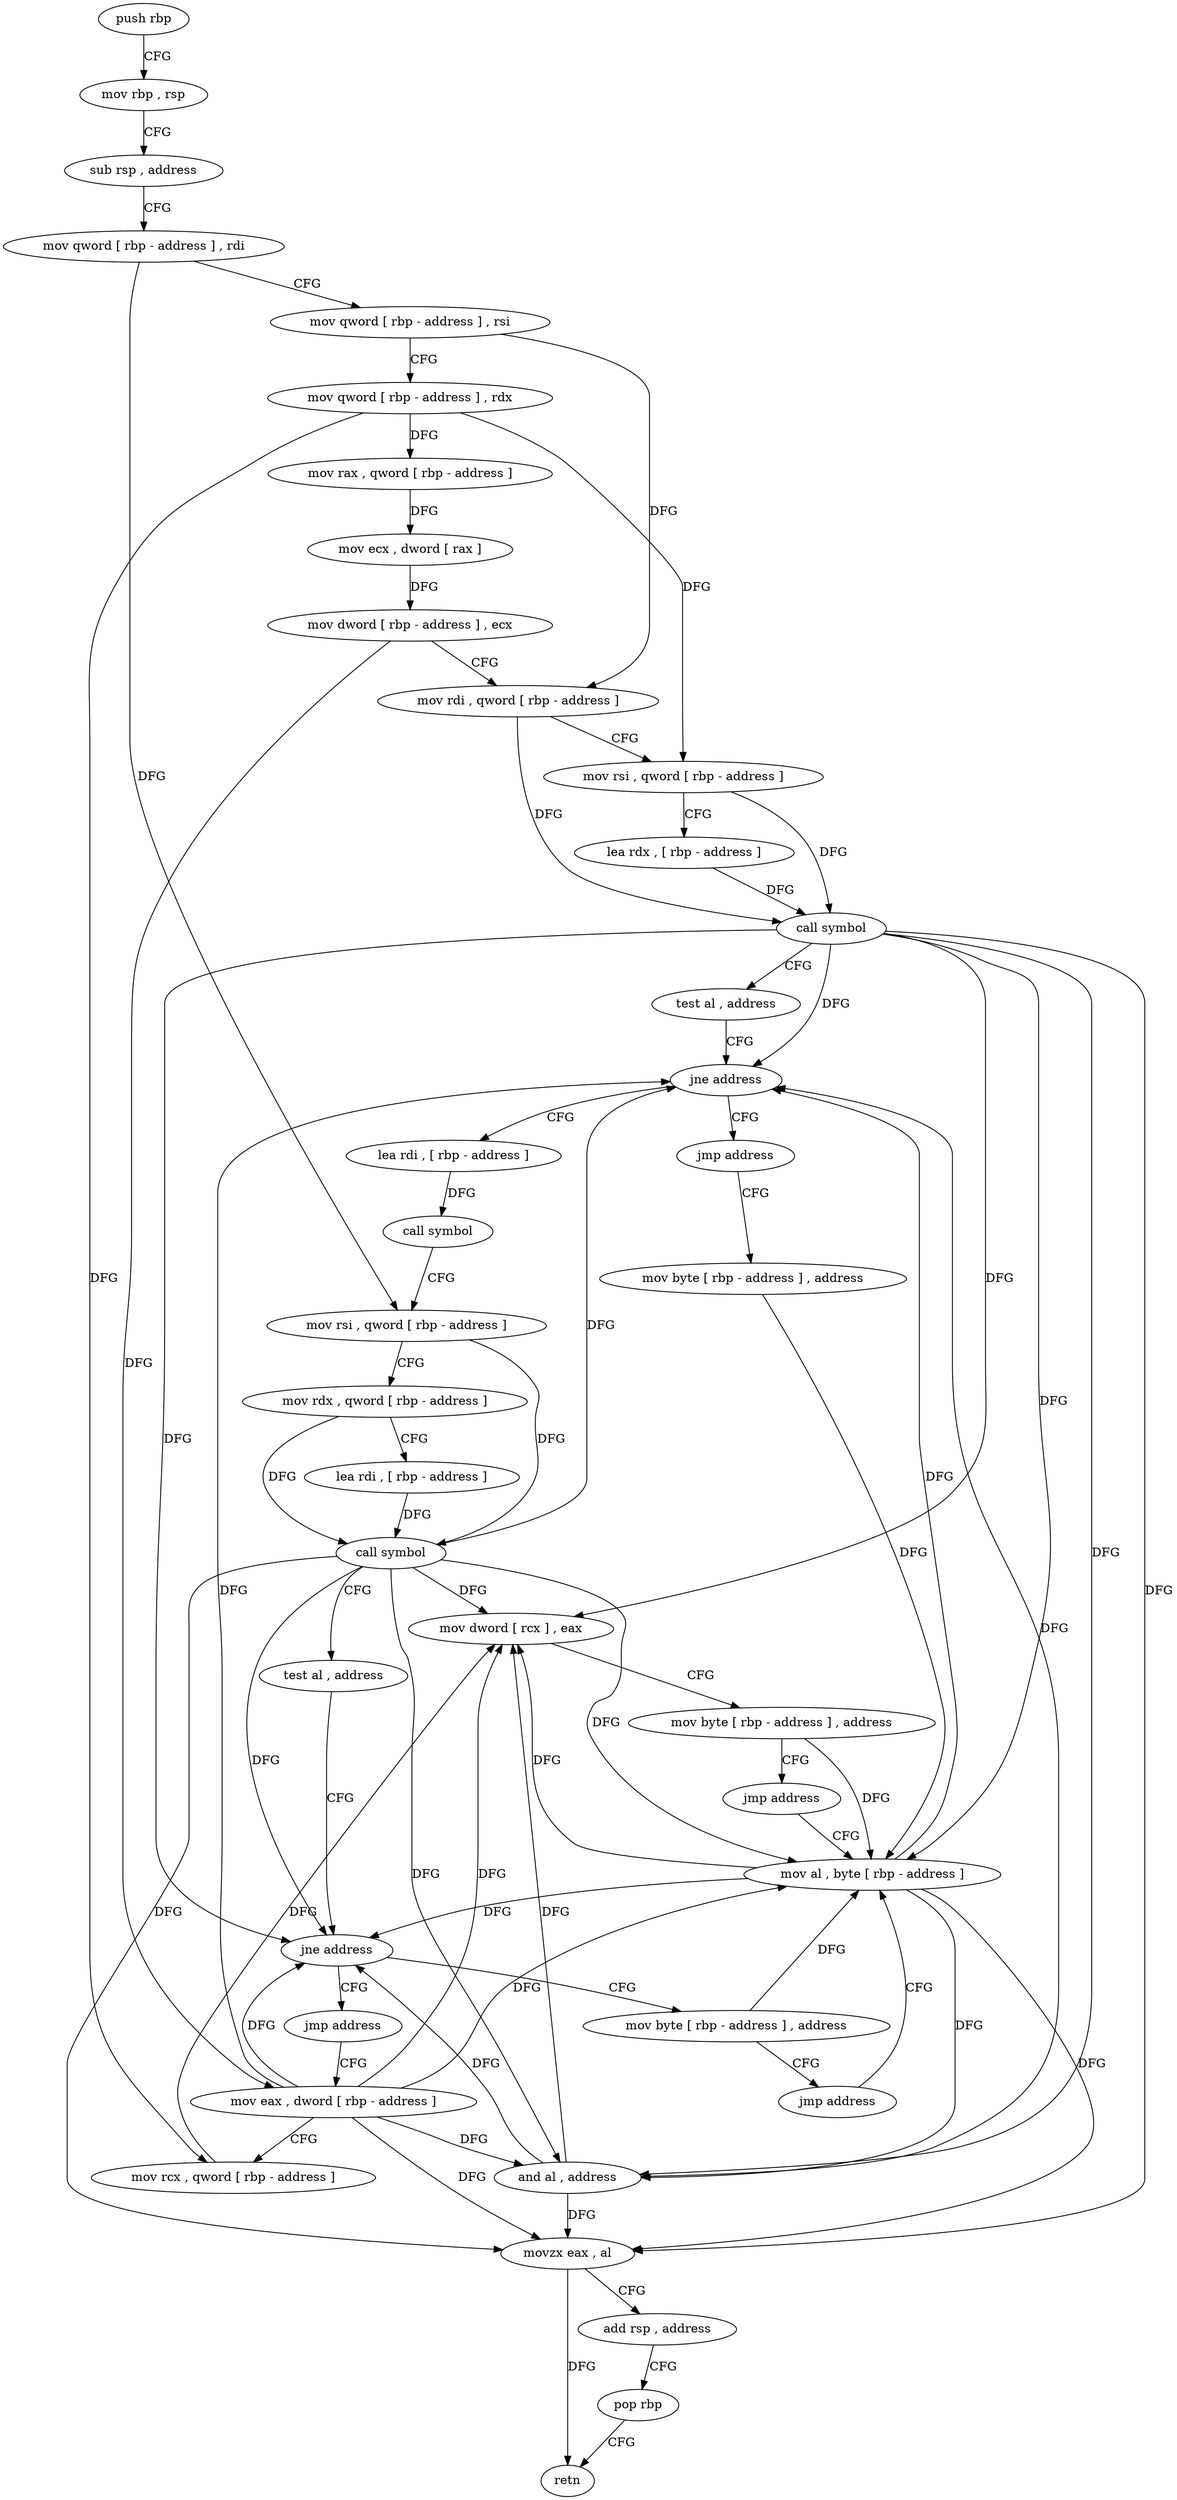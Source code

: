 digraph "func" {
"4276272" [label = "push rbp" ]
"4276273" [label = "mov rbp , rsp" ]
"4276276" [label = "sub rsp , address" ]
"4276280" [label = "mov qword [ rbp - address ] , rdi" ]
"4276284" [label = "mov qword [ rbp - address ] , rsi" ]
"4276288" [label = "mov qword [ rbp - address ] , rdx" ]
"4276292" [label = "mov rax , qword [ rbp - address ]" ]
"4276296" [label = "mov ecx , dword [ rax ]" ]
"4276298" [label = "mov dword [ rbp - address ] , ecx" ]
"4276301" [label = "mov rdi , qword [ rbp - address ]" ]
"4276305" [label = "mov rsi , qword [ rbp - address ]" ]
"4276309" [label = "lea rdx , [ rbp - address ]" ]
"4276313" [label = "call symbol" ]
"4276318" [label = "test al , address" ]
"4276320" [label = "jne address" ]
"4276331" [label = "lea rdi , [ rbp - address ]" ]
"4276326" [label = "jmp address" ]
"4276335" [label = "call symbol" ]
"4276340" [label = "mov rsi , qword [ rbp - address ]" ]
"4276344" [label = "mov rdx , qword [ rbp - address ]" ]
"4276348" [label = "lea rdi , [ rbp - address ]" ]
"4276352" [label = "call symbol" ]
"4276357" [label = "test al , address" ]
"4276359" [label = "jne address" ]
"4276370" [label = "mov byte [ rbp - address ] , address" ]
"4276365" [label = "jmp address" ]
"4276397" [label = "mov byte [ rbp - address ] , address" ]
"4276374" [label = "jmp address" ]
"4276401" [label = "mov al , byte [ rbp - address ]" ]
"4276379" [label = "mov eax , dword [ rbp - address ]" ]
"4276404" [label = "and al , address" ]
"4276406" [label = "movzx eax , al" ]
"4276409" [label = "add rsp , address" ]
"4276413" [label = "pop rbp" ]
"4276414" [label = "retn" ]
"4276382" [label = "mov rcx , qword [ rbp - address ]" ]
"4276386" [label = "mov dword [ rcx ] , eax" ]
"4276388" [label = "mov byte [ rbp - address ] , address" ]
"4276392" [label = "jmp address" ]
"4276272" -> "4276273" [ label = "CFG" ]
"4276273" -> "4276276" [ label = "CFG" ]
"4276276" -> "4276280" [ label = "CFG" ]
"4276280" -> "4276284" [ label = "CFG" ]
"4276280" -> "4276340" [ label = "DFG" ]
"4276284" -> "4276288" [ label = "CFG" ]
"4276284" -> "4276301" [ label = "DFG" ]
"4276288" -> "4276292" [ label = "DFG" ]
"4276288" -> "4276305" [ label = "DFG" ]
"4276288" -> "4276382" [ label = "DFG" ]
"4276292" -> "4276296" [ label = "DFG" ]
"4276296" -> "4276298" [ label = "DFG" ]
"4276298" -> "4276301" [ label = "CFG" ]
"4276298" -> "4276379" [ label = "DFG" ]
"4276301" -> "4276305" [ label = "CFG" ]
"4276301" -> "4276313" [ label = "DFG" ]
"4276305" -> "4276309" [ label = "CFG" ]
"4276305" -> "4276313" [ label = "DFG" ]
"4276309" -> "4276313" [ label = "DFG" ]
"4276313" -> "4276318" [ label = "CFG" ]
"4276313" -> "4276320" [ label = "DFG" ]
"4276313" -> "4276359" [ label = "DFG" ]
"4276313" -> "4276401" [ label = "DFG" ]
"4276313" -> "4276404" [ label = "DFG" ]
"4276313" -> "4276406" [ label = "DFG" ]
"4276313" -> "4276386" [ label = "DFG" ]
"4276318" -> "4276320" [ label = "CFG" ]
"4276320" -> "4276331" [ label = "CFG" ]
"4276320" -> "4276326" [ label = "CFG" ]
"4276331" -> "4276335" [ label = "DFG" ]
"4276326" -> "4276397" [ label = "CFG" ]
"4276335" -> "4276340" [ label = "CFG" ]
"4276340" -> "4276344" [ label = "CFG" ]
"4276340" -> "4276352" [ label = "DFG" ]
"4276344" -> "4276348" [ label = "CFG" ]
"4276344" -> "4276352" [ label = "DFG" ]
"4276348" -> "4276352" [ label = "DFG" ]
"4276352" -> "4276357" [ label = "CFG" ]
"4276352" -> "4276320" [ label = "DFG" ]
"4276352" -> "4276359" [ label = "DFG" ]
"4276352" -> "4276401" [ label = "DFG" ]
"4276352" -> "4276404" [ label = "DFG" ]
"4276352" -> "4276406" [ label = "DFG" ]
"4276352" -> "4276386" [ label = "DFG" ]
"4276357" -> "4276359" [ label = "CFG" ]
"4276359" -> "4276370" [ label = "CFG" ]
"4276359" -> "4276365" [ label = "CFG" ]
"4276370" -> "4276374" [ label = "CFG" ]
"4276370" -> "4276401" [ label = "DFG" ]
"4276365" -> "4276379" [ label = "CFG" ]
"4276397" -> "4276401" [ label = "DFG" ]
"4276374" -> "4276401" [ label = "CFG" ]
"4276401" -> "4276404" [ label = "DFG" ]
"4276401" -> "4276320" [ label = "DFG" ]
"4276401" -> "4276359" [ label = "DFG" ]
"4276401" -> "4276406" [ label = "DFG" ]
"4276401" -> "4276386" [ label = "DFG" ]
"4276379" -> "4276382" [ label = "CFG" ]
"4276379" -> "4276320" [ label = "DFG" ]
"4276379" -> "4276359" [ label = "DFG" ]
"4276379" -> "4276404" [ label = "DFG" ]
"4276379" -> "4276406" [ label = "DFG" ]
"4276379" -> "4276401" [ label = "DFG" ]
"4276379" -> "4276386" [ label = "DFG" ]
"4276404" -> "4276406" [ label = "DFG" ]
"4276404" -> "4276320" [ label = "DFG" ]
"4276404" -> "4276359" [ label = "DFG" ]
"4276404" -> "4276386" [ label = "DFG" ]
"4276406" -> "4276409" [ label = "CFG" ]
"4276406" -> "4276414" [ label = "DFG" ]
"4276409" -> "4276413" [ label = "CFG" ]
"4276413" -> "4276414" [ label = "CFG" ]
"4276382" -> "4276386" [ label = "DFG" ]
"4276386" -> "4276388" [ label = "CFG" ]
"4276388" -> "4276392" [ label = "CFG" ]
"4276388" -> "4276401" [ label = "DFG" ]
"4276392" -> "4276401" [ label = "CFG" ]
}
